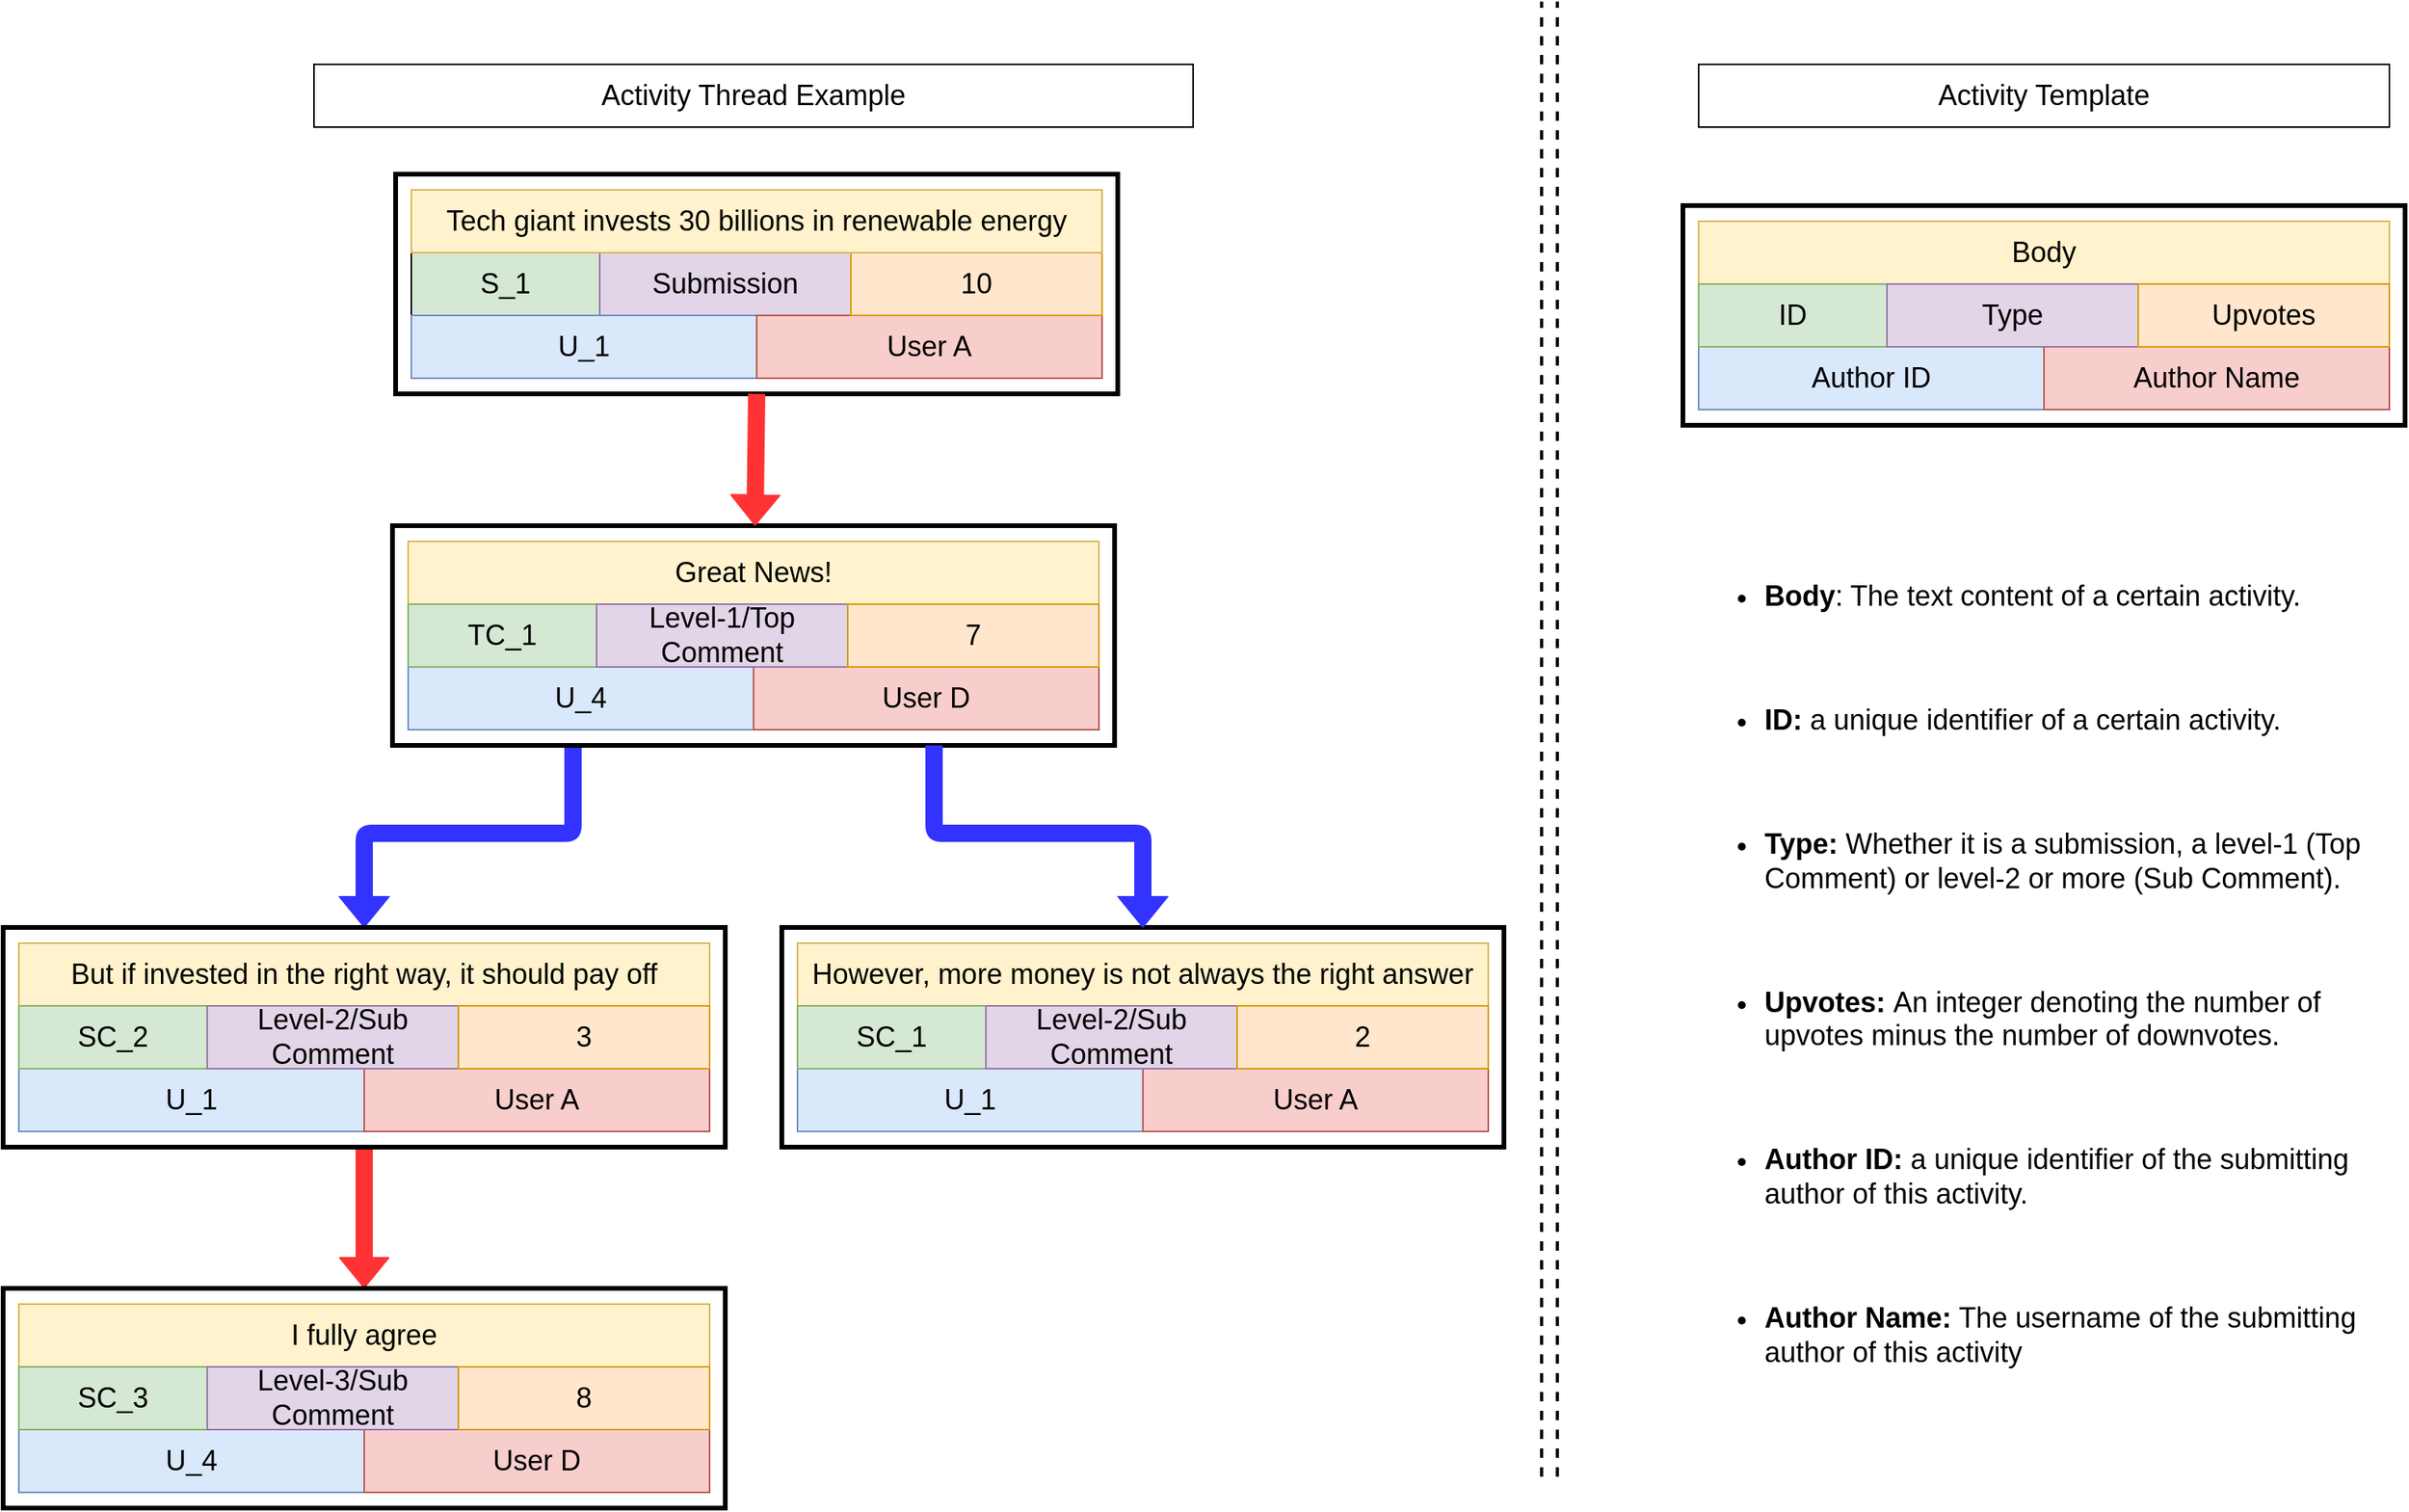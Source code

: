 <mxfile version="14.8.6" type="device"><diagram id="s0SlxMmFywwGas4VWzyF" name="Page-1"><mxGraphModel dx="1673" dy="1075" grid="1" gridSize="10" guides="1" tooltips="1" connect="1" arrows="1" fold="1" page="1" pageScale="1" pageWidth="827" pageHeight="1169" math="0" shadow="0"><root><mxCell id="0"/><mxCell id="1" parent="0"/><mxCell id="hw_t2a9Cb00ep2ch9yAf-7" value="S_1" style="rounded=0;whiteSpace=wrap;html=1;fillColor=#d5e8d4;labelBorderColor=none;fontSize=18;" parent="1" vertex="1"><mxGeometry x="270" y="250" width="120" height="40" as="geometry"/></mxCell><mxCell id="hw_t2a9Cb00ep2ch9yAf-8" value="Submission" style="rounded=0;whiteSpace=wrap;html=1;strokeColor=#9673a6;fillColor=#e1d5e7;labelBorderColor=none;fontSize=18;" parent="1" vertex="1"><mxGeometry x="390" y="250" width="160" height="40" as="geometry"/></mxCell><mxCell id="hw_t2a9Cb00ep2ch9yAf-9" value="U_1" style="rounded=0;whiteSpace=wrap;html=1;strokeColor=#6c8ebf;fillColor=#dae8fc;labelBorderColor=none;fontSize=18;" parent="1" vertex="1"><mxGeometry x="270" y="290" width="220" height="40" as="geometry"/></mxCell><mxCell id="hw_t2a9Cb00ep2ch9yAf-10" value="User A" style="rounded=0;whiteSpace=wrap;html=1;strokeColor=#b85450;fillColor=#f8cecc;labelBorderColor=none;fontSize=18;" parent="1" vertex="1"><mxGeometry x="490" y="290" width="220" height="40" as="geometry"/></mxCell><mxCell id="hw_t2a9Cb00ep2ch9yAf-16" value="Great News!" style="rounded=0;whiteSpace=wrap;html=1;fillColor=#fff2cc;strokeColor=#d6b656;fontSize=18;" parent="1" vertex="1"><mxGeometry x="268" y="434" width="440" height="40" as="geometry"/></mxCell><mxCell id="hw_t2a9Cb00ep2ch9yAf-19" value="U_4" style="rounded=0;whiteSpace=wrap;html=1;strokeColor=#6c8ebf;fillColor=#dae8fc;fontSize=18;" parent="1" vertex="1"><mxGeometry x="268" y="514" width="220" height="40" as="geometry"/></mxCell><mxCell id="hw_t2a9Cb00ep2ch9yAf-20" value="User D" style="rounded=0;whiteSpace=wrap;html=1;strokeColor=#b85450;fillColor=#f8cecc;fontSize=18;" parent="1" vertex="1"><mxGeometry x="488" y="514" width="220" height="40" as="geometry"/></mxCell><mxCell id="hw_t2a9Cb00ep2ch9yAf-21" value="However, more money is not always the right answer" style="rounded=0;whiteSpace=wrap;html=1;fillColor=#fff2cc;strokeColor=#d6b656;fontSize=18;" parent="1" vertex="1"><mxGeometry x="516" y="690" width="440" height="40" as="geometry"/></mxCell><mxCell id="hw_t2a9Cb00ep2ch9yAf-24" value="U_1" style="rounded=0;whiteSpace=wrap;html=1;strokeColor=#6c8ebf;fillColor=#dae8fc;fontSize=18;" parent="1" vertex="1"><mxGeometry x="516" y="770" width="220" height="40" as="geometry"/></mxCell><mxCell id="hw_t2a9Cb00ep2ch9yAf-25" value="User A" style="rounded=0;whiteSpace=wrap;html=1;strokeColor=#b85450;fillColor=#f8cecc;fontSize=18;" parent="1" vertex="1"><mxGeometry x="736" y="770" width="220" height="40" as="geometry"/></mxCell><mxCell id="hw_t2a9Cb00ep2ch9yAf-26" value="But if invested in the right way, it should pay off" style="rounded=0;whiteSpace=wrap;html=1;fillColor=#fff2cc;strokeColor=#d6b656;fontSize=18;" parent="1" vertex="1"><mxGeometry x="20" y="690" width="440" height="40" as="geometry"/></mxCell><mxCell id="hw_t2a9Cb00ep2ch9yAf-29" value="U_1" style="rounded=0;whiteSpace=wrap;html=1;strokeColor=#6c8ebf;fillColor=#dae8fc;fontSize=18;" parent="1" vertex="1"><mxGeometry x="20" y="770" width="220" height="40" as="geometry"/></mxCell><mxCell id="hw_t2a9Cb00ep2ch9yAf-30" value="User A" style="rounded=0;whiteSpace=wrap;html=1;strokeColor=#b85450;fillColor=#f8cecc;fontSize=18;" parent="1" vertex="1"><mxGeometry x="240" y="770" width="220" height="40" as="geometry"/></mxCell><mxCell id="hw_t2a9Cb00ep2ch9yAf-31" value="I fully agree" style="rounded=0;whiteSpace=wrap;html=1;fillColor=#fff2cc;strokeColor=#d6b656;fontSize=18;" parent="1" vertex="1"><mxGeometry x="20" y="920" width="440" height="40" as="geometry"/></mxCell><mxCell id="hw_t2a9Cb00ep2ch9yAf-34" value="U_4" style="rounded=0;whiteSpace=wrap;html=1;strokeColor=#6c8ebf;fillColor=#dae8fc;fontSize=18;" parent="1" vertex="1"><mxGeometry x="20" y="1000" width="220" height="40" as="geometry"/></mxCell><mxCell id="hw_t2a9Cb00ep2ch9yAf-35" value="User D" style="rounded=0;whiteSpace=wrap;html=1;strokeColor=#b85450;fillColor=#f8cecc;fontSize=18;" parent="1" vertex="1"><mxGeometry x="240" y="1000" width="220" height="40" as="geometry"/></mxCell><mxCell id="hw_t2a9Cb00ep2ch9yAf-38" value="Body" style="rounded=0;whiteSpace=wrap;html=1;fillColor=#fff2cc;strokeColor=#d6b656;fontSize=18;" parent="1" vertex="1"><mxGeometry x="1090" y="230" width="440" height="40" as="geometry"/></mxCell><mxCell id="hw_t2a9Cb00ep2ch9yAf-41" value="Author ID" style="rounded=0;whiteSpace=wrap;html=1;strokeColor=#6c8ebf;fillColor=#dae8fc;fontSize=18;" parent="1" vertex="1"><mxGeometry x="1090" y="310" width="220" height="40" as="geometry"/></mxCell><mxCell id="hw_t2a9Cb00ep2ch9yAf-42" value="Author Name" style="rounded=0;whiteSpace=wrap;html=1;strokeColor=#b85450;fillColor=#f8cecc;fontSize=18;" parent="1" vertex="1"><mxGeometry x="1310" y="310" width="220" height="40" as="geometry"/></mxCell><mxCell id="hw_t2a9Cb00ep2ch9yAf-45" value="10" style="rounded=0;whiteSpace=wrap;html=1;strokeColor=#d79b00;fillColor=#ffe6cc;labelBorderColor=none;fontSize=18;" parent="1" vertex="1"><mxGeometry x="550" y="250" width="160" height="40" as="geometry"/></mxCell><mxCell id="hw_t2a9Cb00ep2ch9yAf-46" value="SC_1" style="rounded=0;whiteSpace=wrap;html=1;strokeColor=#82b366;fillColor=#d5e8d4;fontSize=18;" parent="1" vertex="1"><mxGeometry x="516" y="730" width="120" height="40" as="geometry"/></mxCell><mxCell id="hw_t2a9Cb00ep2ch9yAf-47" value="Level-2/Sub Comment" style="rounded=0;whiteSpace=wrap;html=1;strokeColor=#9673a6;fillColor=#e1d5e7;fontSize=18;" parent="1" vertex="1"><mxGeometry x="636" y="730" width="160" height="40" as="geometry"/></mxCell><mxCell id="hw_t2a9Cb00ep2ch9yAf-48" value="2" style="rounded=0;whiteSpace=wrap;html=1;strokeColor=#d79b00;fillColor=#ffe6cc;fontSize=18;" parent="1" vertex="1"><mxGeometry x="796" y="730" width="160" height="40" as="geometry"/></mxCell><mxCell id="hw_t2a9Cb00ep2ch9yAf-55" value="SC_2" style="rounded=0;whiteSpace=wrap;html=1;strokeColor=#82b366;fillColor=#d5e8d4;fontSize=18;" parent="1" vertex="1"><mxGeometry x="20" y="730" width="120" height="40" as="geometry"/></mxCell><mxCell id="hw_t2a9Cb00ep2ch9yAf-56" value="Level-2/Sub Comment" style="rounded=0;whiteSpace=wrap;html=1;strokeColor=#9673a6;fillColor=#e1d5e7;fontSize=18;" parent="1" vertex="1"><mxGeometry x="140" y="730" width="160" height="40" as="geometry"/></mxCell><mxCell id="hw_t2a9Cb00ep2ch9yAf-57" value="3" style="rounded=0;whiteSpace=wrap;html=1;strokeColor=#d79b00;fillColor=#ffe6cc;fontSize=18;" parent="1" vertex="1"><mxGeometry x="300" y="730" width="160" height="40" as="geometry"/></mxCell><mxCell id="hw_t2a9Cb00ep2ch9yAf-58" value="TC_1" style="rounded=0;whiteSpace=wrap;html=1;strokeColor=#82b366;fillColor=#d5e8d4;fontSize=18;" parent="1" vertex="1"><mxGeometry x="268" y="474" width="120" height="40" as="geometry"/></mxCell><mxCell id="hw_t2a9Cb00ep2ch9yAf-59" value="Level-1/Top Comment" style="rounded=0;whiteSpace=wrap;html=1;strokeColor=#9673a6;fillColor=#e1d5e7;fontSize=18;" parent="1" vertex="1"><mxGeometry x="388" y="474" width="160" height="40" as="geometry"/></mxCell><mxCell id="hw_t2a9Cb00ep2ch9yAf-60" value="7" style="rounded=0;whiteSpace=wrap;html=1;strokeColor=#d79b00;fillColor=#ffe6cc;fontSize=18;" parent="1" vertex="1"><mxGeometry x="548" y="474" width="160" height="40" as="geometry"/></mxCell><mxCell id="hw_t2a9Cb00ep2ch9yAf-61" value="SC_3" style="rounded=0;whiteSpace=wrap;html=1;strokeColor=#82b366;fillColor=#d5e8d4;fontSize=18;" parent="1" vertex="1"><mxGeometry x="20" y="960" width="120" height="40" as="geometry"/></mxCell><mxCell id="hw_t2a9Cb00ep2ch9yAf-62" value="&lt;span style=&quot;font-size: 18px;&quot;&gt;Level-3/Sub Comment&lt;/span&gt;" style="rounded=0;whiteSpace=wrap;html=1;strokeColor=#9673a6;fillColor=#e1d5e7;fontSize=18;" parent="1" vertex="1"><mxGeometry x="140" y="960" width="160" height="40" as="geometry"/></mxCell><mxCell id="hw_t2a9Cb00ep2ch9yAf-63" value="8" style="rounded=0;whiteSpace=wrap;html=1;strokeColor=#d79b00;fillColor=#ffe6cc;fontSize=18;" parent="1" vertex="1"><mxGeometry x="300" y="960" width="160" height="40" as="geometry"/></mxCell><mxCell id="hw_t2a9Cb00ep2ch9yAf-64" value="ID" style="rounded=0;whiteSpace=wrap;html=1;strokeColor=#82b366;fillColor=#d5e8d4;fontSize=18;" parent="1" vertex="1"><mxGeometry x="1090" y="270" width="120" height="40" as="geometry"/></mxCell><mxCell id="hw_t2a9Cb00ep2ch9yAf-65" value="Type" style="rounded=0;whiteSpace=wrap;html=1;strokeColor=#9673a6;fillColor=#e1d5e7;fontSize=18;" parent="1" vertex="1"><mxGeometry x="1210" y="270" width="160" height="40" as="geometry"/></mxCell><mxCell id="hw_t2a9Cb00ep2ch9yAf-66" value="Upvotes" style="rounded=0;whiteSpace=wrap;html=1;strokeColor=#d79b00;fillColor=#ffe6cc;fontSize=18;" parent="1" vertex="1"><mxGeometry x="1370" y="270" width="160" height="40" as="geometry"/></mxCell><mxCell id="hw_t2a9Cb00ep2ch9yAf-67" value="&lt;font style=&quot;font-size: 18px;&quot;&gt;Activity Template&lt;/font&gt;" style="text;html=1;fillColor=none;align=center;verticalAlign=middle;whiteSpace=wrap;rounded=0;strokeColor=#000000;fontSize=18;" parent="1" vertex="1"><mxGeometry x="1090" y="130" width="440" height="40" as="geometry"/></mxCell><mxCell id="hw_t2a9Cb00ep2ch9yAf-68" value="" style="endArrow=none;dashed=1;html=1;strokeWidth=2;" parent="1" edge="1"><mxGeometry width="50" height="50" relative="1" as="geometry"><mxPoint x="990" y="1030" as="sourcePoint"/><mxPoint x="990" y="90" as="targetPoint"/></mxGeometry></mxCell><mxCell id="hw_t2a9Cb00ep2ch9yAf-70" value="" style="endArrow=none;dashed=1;html=1;strokeWidth=2;" parent="1" edge="1"><mxGeometry width="50" height="50" relative="1" as="geometry"><mxPoint x="1000" y="1030" as="sourcePoint"/><mxPoint x="1000" y="90" as="targetPoint"/></mxGeometry></mxCell><mxCell id="hw_t2a9Cb00ep2ch9yAf-73" value="&lt;font style=&quot;font-size: 18px;&quot;&gt;Activity Thread Example&lt;/font&gt;" style="text;html=1;fillColor=none;align=center;verticalAlign=middle;whiteSpace=wrap;rounded=0;strokeColor=#000000;fontSize=18;" parent="1" vertex="1"><mxGeometry x="208" y="130" width="560" height="40" as="geometry"/></mxCell><mxCell id="hw_t2a9Cb00ep2ch9yAf-74" value="&lt;ul style=&quot;font-size: 18px;&quot;&gt;&lt;li style=&quot;font-size: 18px;&quot;&gt;&lt;font style=&quot;font-size: 18px;&quot;&gt;&lt;b style=&quot;font-size: 18px;&quot;&gt;Body&lt;/b&gt;: The text content of a certain activity.&lt;/font&gt;&lt;/li&gt;&lt;/ul&gt;&lt;div style=&quot;font-size: 18px;&quot;&gt;&lt;font style=&quot;font-size: 18px;&quot;&gt;&lt;br style=&quot;font-size: 18px;&quot;&gt;&lt;/font&gt;&lt;/div&gt;&lt;ul style=&quot;font-size: 18px;&quot;&gt;&lt;li style=&quot;font-size: 18px;&quot;&gt;&lt;font style=&quot;font-size: 18px;&quot;&gt;&lt;b style=&quot;font-size: 18px;&quot;&gt;ID: &lt;/b&gt;a unique identifier of a certain activity.&lt;/font&gt;&lt;/li&gt;&lt;/ul&gt;&lt;div style=&quot;font-size: 18px;&quot;&gt;&lt;font style=&quot;font-size: 18px;&quot;&gt;&lt;br style=&quot;font-size: 18px;&quot;&gt;&lt;/font&gt;&lt;/div&gt;&lt;ul style=&quot;font-size: 18px;&quot;&gt;&lt;li style=&quot;font-size: 18px;&quot;&gt;&lt;font style=&quot;font-size: 18px;&quot;&gt;&lt;b style=&quot;font-size: 18px;&quot;&gt;Type:&lt;/b&gt; Whether it is a submission, a level-1 (Top Comment) or level-2 or more (Sub Comment).&lt;/font&gt;&lt;/li&gt;&lt;/ul&gt;&lt;div style=&quot;font-size: 18px;&quot;&gt;&lt;font style=&quot;font-size: 18px;&quot;&gt;&lt;br style=&quot;font-size: 18px;&quot;&gt;&lt;/font&gt;&lt;/div&gt;&lt;ul style=&quot;font-size: 18px;&quot;&gt;&lt;li style=&quot;font-size: 18px;&quot;&gt;&lt;font style=&quot;font-size: 18px;&quot;&gt;&lt;b style=&quot;font-size: 18px;&quot;&gt;Upvotes: &lt;/b&gt;An integer denoting the number of upvotes minus the number of downvotes.&lt;/font&gt;&lt;/li&gt;&lt;/ul&gt;&lt;div style=&quot;font-size: 18px;&quot;&gt;&lt;font style=&quot;font-size: 18px;&quot;&gt;&lt;br style=&quot;font-size: 18px;&quot;&gt;&lt;/font&gt;&lt;/div&gt;&lt;ul style=&quot;font-size: 18px;&quot;&gt;&lt;li style=&quot;font-size: 18px;&quot;&gt;&lt;font style=&quot;font-size: 18px;&quot;&gt;&lt;b style=&quot;font-size: 18px;&quot;&gt;Author ID: &lt;/b&gt;a unique identifier of the submitting author of this activity.&lt;/font&gt;&lt;/li&gt;&lt;/ul&gt;&lt;div style=&quot;font-size: 18px;&quot;&gt;&lt;font style=&quot;font-size: 18px;&quot;&gt;&lt;br style=&quot;font-size: 18px;&quot;&gt;&lt;/font&gt;&lt;/div&gt;&lt;ul style=&quot;font-size: 18px;&quot;&gt;&lt;li style=&quot;font-size: 18px;&quot;&gt;&lt;font style=&quot;font-size: 18px;&quot;&gt;&lt;b style=&quot;font-size: 18px;&quot;&gt;Author Name:&lt;/b&gt; The username of the submitting author of this activity&amp;nbsp;&lt;/font&gt;&lt;/li&gt;&lt;/ul&gt;" style="text;html=1;strokeColor=none;fillColor=none;align=left;verticalAlign=middle;whiteSpace=wrap;rounded=0;fontSize=18;" parent="1" vertex="1"><mxGeometry x="1090" y="410" width="440" height="600" as="geometry"/></mxCell><mxCell id="xADyQ8lg00ZuAL93tEph-5" value="" style="shape=flexArrow;endArrow=classic;html=1;exitX=0.5;exitY=1;exitDx=0;exitDy=0;entryX=0.5;entryY=0;entryDx=0;entryDy=0;strokeColor=#FF3333;fillColor=#FF3333;fontSize=18;" parent="1" source="xADyQ8lg00ZuAL93tEph-12" target="xADyQ8lg00ZuAL93tEph-13" edge="1"><mxGeometry width="50" height="50" relative="1" as="geometry"><mxPoint x="260" y="860" as="sourcePoint"/><mxPoint x="300" y="880" as="targetPoint"/></mxGeometry></mxCell><mxCell id="xADyQ8lg00ZuAL93tEph-6" value="" style="shape=flexArrow;endArrow=classic;html=1;entryX=0.5;entryY=0;entryDx=0;entryDy=0;exitX=0.25;exitY=1;exitDx=0;exitDy=0;strokeColor=#3333FF;fillColor=#3333FF;fontSize=18;" parent="1" source="xADyQ8lg00ZuAL93tEph-11" target="xADyQ8lg00ZuAL93tEph-12" edge="1"><mxGeometry width="50" height="50" relative="1" as="geometry"><mxPoint x="430" y="580" as="sourcePoint"/><mxPoint x="360" y="590" as="targetPoint"/><Array as="points"><mxPoint x="373" y="620"/><mxPoint x="240" y="620"/></Array></mxGeometry></mxCell><mxCell id="xADyQ8lg00ZuAL93tEph-8" value="" style="text;html=1;fillColor=none;align=center;verticalAlign=bottom;rounded=0;sketch=0;fontColor=#143642;strokeWidth=3;textDirection=ltr;labelPosition=center;verticalLabelPosition=top;whiteSpace=wrap;strokeColor=#000000;fontSize=18;" parent="1" vertex="1"><mxGeometry x="260" y="200" width="460" height="140" as="geometry"/></mxCell><mxCell id="xADyQ8lg00ZuAL93tEph-10" value="" style="text;html=1;fillColor=none;align=center;verticalAlign=bottom;whiteSpace=wrap;rounded=0;sketch=0;fontColor=#143642;strokeColor=#000000;strokeWidth=3;textDirection=ltr;labelPosition=center;verticalLabelPosition=top;fontSize=18;" parent="1" vertex="1"><mxGeometry x="506" y="680" width="460" height="140" as="geometry"/></mxCell><mxCell id="xADyQ8lg00ZuAL93tEph-11" value="" style="text;html=1;fillColor=none;align=center;verticalAlign=bottom;whiteSpace=wrap;rounded=0;sketch=0;fontColor=#143642;strokeColor=#000000;strokeWidth=3;textDirection=ltr;labelPosition=center;verticalLabelPosition=top;fontSize=18;" parent="1" vertex="1"><mxGeometry x="258" y="424" width="460" height="140" as="geometry"/></mxCell><mxCell id="xADyQ8lg00ZuAL93tEph-12" value="" style="text;html=1;fillColor=none;align=center;verticalAlign=bottom;whiteSpace=wrap;rounded=0;sketch=0;fontColor=#143642;strokeColor=#000000;strokeWidth=3;textDirection=ltr;labelPosition=center;verticalLabelPosition=top;fontSize=18;" parent="1" vertex="1"><mxGeometry x="10" y="680" width="460" height="140" as="geometry"/></mxCell><mxCell id="xADyQ8lg00ZuAL93tEph-13" value="" style="text;html=1;fillColor=none;align=center;verticalAlign=bottom;whiteSpace=wrap;rounded=0;sketch=0;fontColor=#143642;strokeColor=#000000;strokeWidth=3;textDirection=ltr;labelPosition=center;verticalLabelPosition=top;fontSize=18;" parent="1" vertex="1"><mxGeometry x="10" y="910" width="460" height="140" as="geometry"/></mxCell><mxCell id="xADyQ8lg00ZuAL93tEph-14" value="" style="text;html=1;fillColor=none;align=center;verticalAlign=bottom;whiteSpace=wrap;rounded=0;sketch=0;fontColor=#143642;strokeColor=#000000;strokeWidth=3;textDirection=ltr;labelPosition=center;verticalLabelPosition=top;fontSize=18;" parent="1" vertex="1"><mxGeometry x="1080" y="220" width="460" height="140" as="geometry"/></mxCell><mxCell id="xADyQ8lg00ZuAL93tEph-29" value="Tech giant invests 30 billions in renewable energy" style="rounded=0;whiteSpace=wrap;html=1;fillColor=#fff2cc;strokeColor=#d6b656;fontSize=18;" parent="1" vertex="1"><mxGeometry x="270" y="210" width="440" height="40" as="geometry"/></mxCell><mxCell id="xADyQ8lg00ZuAL93tEph-31" value="" style="shape=flexArrow;endArrow=classic;html=1;exitX=0.5;exitY=1;exitDx=0;exitDy=0;strokeColor=#FF3333;fillColor=#FF3333;fontSize=18;" parent="1" source="xADyQ8lg00ZuAL93tEph-8" target="xADyQ8lg00ZuAL93tEph-11" edge="1"><mxGeometry width="50" height="50" relative="1" as="geometry"><mxPoint x="498" y="570.0" as="sourcePoint"/><mxPoint x="260" y="620.0" as="targetPoint"/></mxGeometry></mxCell><mxCell id="xADyQ8lg00ZuAL93tEph-33" value="" style="shape=flexArrow;endArrow=classic;html=1;exitX=0.75;exitY=1;exitDx=0;exitDy=0;entryX=0.5;entryY=0;entryDx=0;entryDy=0;strokeColor=#3333FF;fillColor=#3333FF;fontSize=18;" parent="1" source="xADyQ8lg00ZuAL93tEph-11" target="xADyQ8lg00ZuAL93tEph-10" edge="1"><mxGeometry width="50" height="50" relative="1" as="geometry"><mxPoint x="540" y="560" as="sourcePoint"/><mxPoint x="830" y="580" as="targetPoint"/><Array as="points"><mxPoint x="603" y="620"/><mxPoint x="736" y="620"/></Array></mxGeometry></mxCell></root></mxGraphModel></diagram></mxfile>
